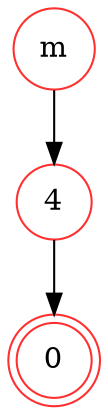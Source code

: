 digraph {   
    node [shape = doublecircle, color = firebrick1] 0 ;
    node [shape = circle];
    node [color= firebrick1];
    m -> 4 -> 0;	
}